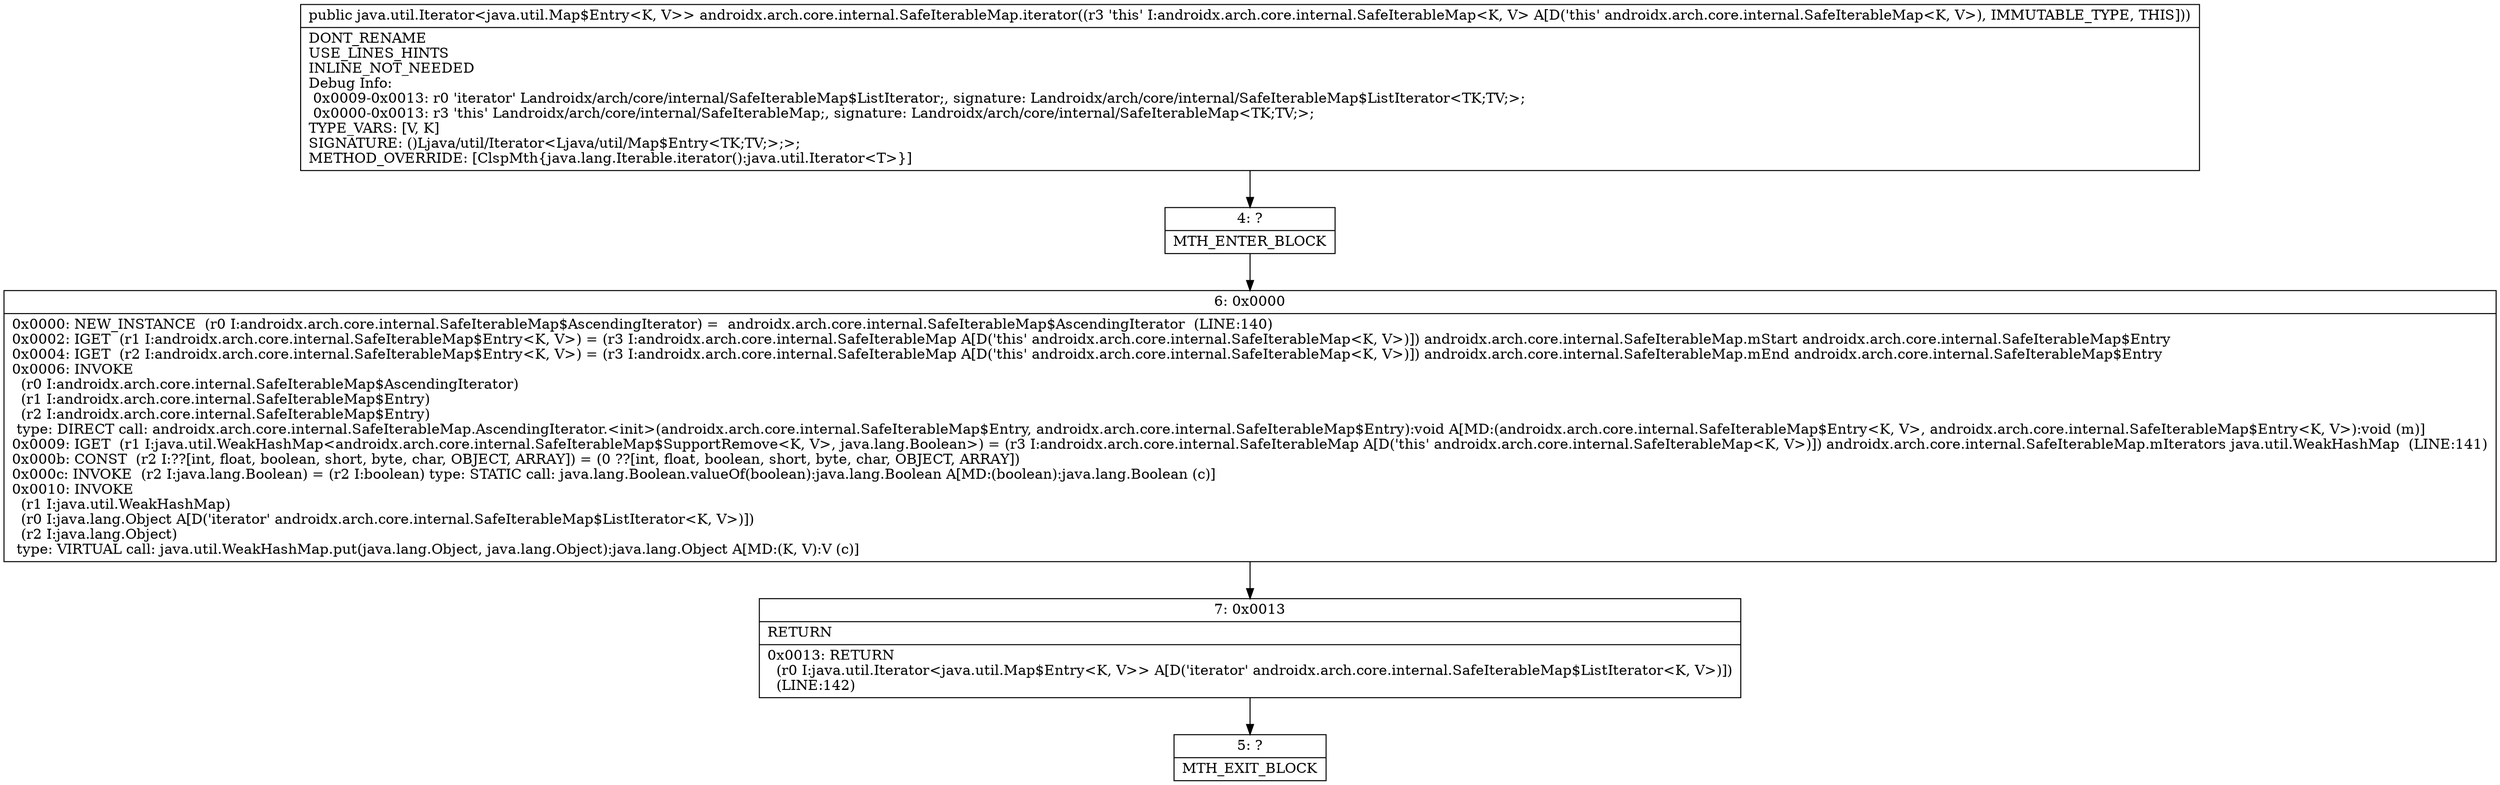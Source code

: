 digraph "CFG forandroidx.arch.core.internal.SafeIterableMap.iterator()Ljava\/util\/Iterator;" {
Node_4 [shape=record,label="{4\:\ ?|MTH_ENTER_BLOCK\l}"];
Node_6 [shape=record,label="{6\:\ 0x0000|0x0000: NEW_INSTANCE  (r0 I:androidx.arch.core.internal.SafeIterableMap$AscendingIterator) =  androidx.arch.core.internal.SafeIterableMap$AscendingIterator  (LINE:140)\l0x0002: IGET  (r1 I:androidx.arch.core.internal.SafeIterableMap$Entry\<K, V\>) = (r3 I:androidx.arch.core.internal.SafeIterableMap A[D('this' androidx.arch.core.internal.SafeIterableMap\<K, V\>)]) androidx.arch.core.internal.SafeIterableMap.mStart androidx.arch.core.internal.SafeIterableMap$Entry \l0x0004: IGET  (r2 I:androidx.arch.core.internal.SafeIterableMap$Entry\<K, V\>) = (r3 I:androidx.arch.core.internal.SafeIterableMap A[D('this' androidx.arch.core.internal.SafeIterableMap\<K, V\>)]) androidx.arch.core.internal.SafeIterableMap.mEnd androidx.arch.core.internal.SafeIterableMap$Entry \l0x0006: INVOKE  \l  (r0 I:androidx.arch.core.internal.SafeIterableMap$AscendingIterator)\l  (r1 I:androidx.arch.core.internal.SafeIterableMap$Entry)\l  (r2 I:androidx.arch.core.internal.SafeIterableMap$Entry)\l type: DIRECT call: androidx.arch.core.internal.SafeIterableMap.AscendingIterator.\<init\>(androidx.arch.core.internal.SafeIterableMap$Entry, androidx.arch.core.internal.SafeIterableMap$Entry):void A[MD:(androidx.arch.core.internal.SafeIterableMap$Entry\<K, V\>, androidx.arch.core.internal.SafeIterableMap$Entry\<K, V\>):void (m)]\l0x0009: IGET  (r1 I:java.util.WeakHashMap\<androidx.arch.core.internal.SafeIterableMap$SupportRemove\<K, V\>, java.lang.Boolean\>) = (r3 I:androidx.arch.core.internal.SafeIterableMap A[D('this' androidx.arch.core.internal.SafeIterableMap\<K, V\>)]) androidx.arch.core.internal.SafeIterableMap.mIterators java.util.WeakHashMap  (LINE:141)\l0x000b: CONST  (r2 I:??[int, float, boolean, short, byte, char, OBJECT, ARRAY]) = (0 ??[int, float, boolean, short, byte, char, OBJECT, ARRAY]) \l0x000c: INVOKE  (r2 I:java.lang.Boolean) = (r2 I:boolean) type: STATIC call: java.lang.Boolean.valueOf(boolean):java.lang.Boolean A[MD:(boolean):java.lang.Boolean (c)]\l0x0010: INVOKE  \l  (r1 I:java.util.WeakHashMap)\l  (r0 I:java.lang.Object A[D('iterator' androidx.arch.core.internal.SafeIterableMap$ListIterator\<K, V\>)])\l  (r2 I:java.lang.Object)\l type: VIRTUAL call: java.util.WeakHashMap.put(java.lang.Object, java.lang.Object):java.lang.Object A[MD:(K, V):V (c)]\l}"];
Node_7 [shape=record,label="{7\:\ 0x0013|RETURN\l|0x0013: RETURN  \l  (r0 I:java.util.Iterator\<java.util.Map$Entry\<K, V\>\> A[D('iterator' androidx.arch.core.internal.SafeIterableMap$ListIterator\<K, V\>)])\l  (LINE:142)\l}"];
Node_5 [shape=record,label="{5\:\ ?|MTH_EXIT_BLOCK\l}"];
MethodNode[shape=record,label="{public java.util.Iterator\<java.util.Map$Entry\<K, V\>\> androidx.arch.core.internal.SafeIterableMap.iterator((r3 'this' I:androidx.arch.core.internal.SafeIterableMap\<K, V\> A[D('this' androidx.arch.core.internal.SafeIterableMap\<K, V\>), IMMUTABLE_TYPE, THIS]))  | DONT_RENAME\lUSE_LINES_HINTS\lINLINE_NOT_NEEDED\lDebug Info:\l  0x0009\-0x0013: r0 'iterator' Landroidx\/arch\/core\/internal\/SafeIterableMap$ListIterator;, signature: Landroidx\/arch\/core\/internal\/SafeIterableMap$ListIterator\<TK;TV;\>;\l  0x0000\-0x0013: r3 'this' Landroidx\/arch\/core\/internal\/SafeIterableMap;, signature: Landroidx\/arch\/core\/internal\/SafeIterableMap\<TK;TV;\>;\lTYPE_VARS: [V, K]\lSIGNATURE: ()Ljava\/util\/Iterator\<Ljava\/util\/Map$Entry\<TK;TV;\>;\>;\lMETHOD_OVERRIDE: [ClspMth\{java.lang.Iterable.iterator():java.util.Iterator\<T\>\}]\l}"];
MethodNode -> Node_4;Node_4 -> Node_6;
Node_6 -> Node_7;
Node_7 -> Node_5;
}

